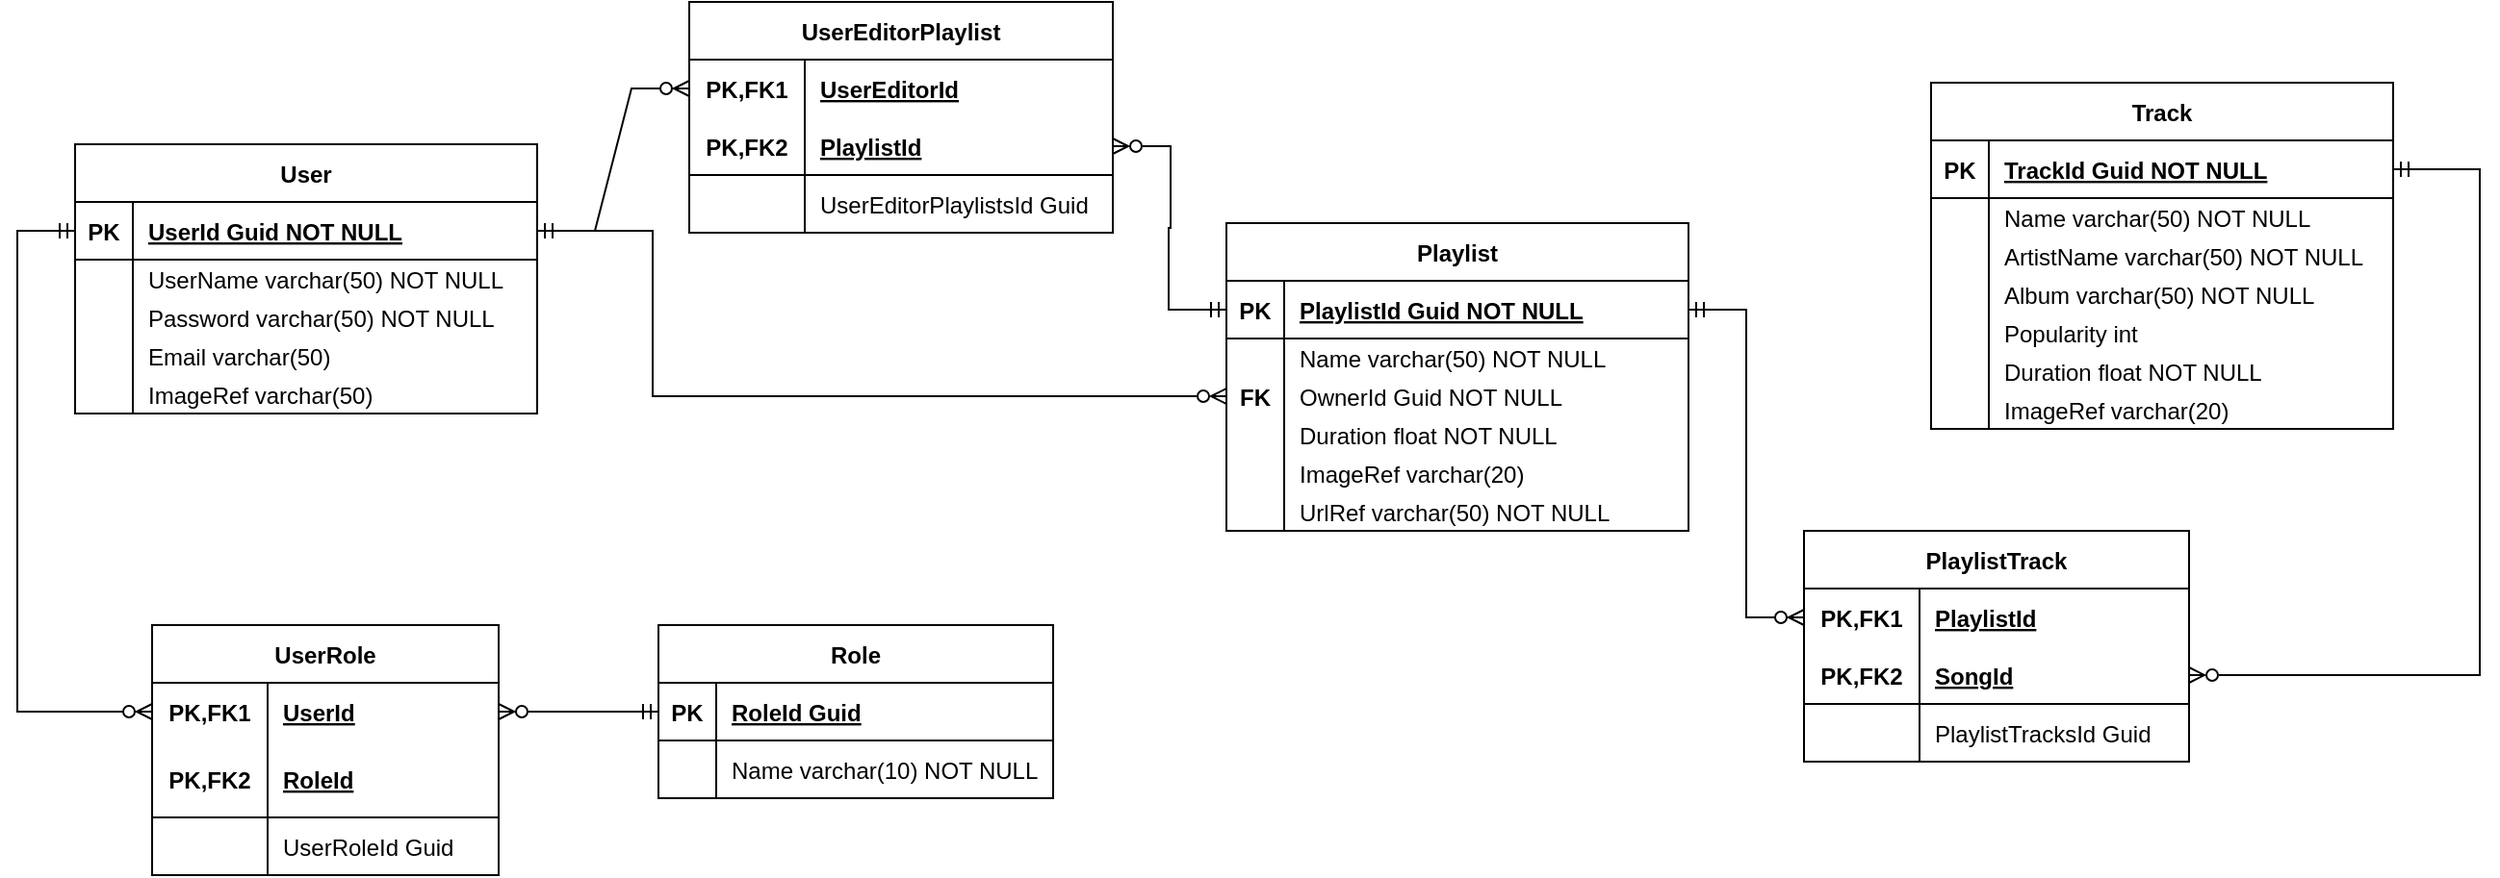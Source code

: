 <mxfile version="20.8.21" type="device"><diagram id="R2lEEEUBdFMjLlhIrx00" name="Page-1"><mxGraphModel dx="1780" dy="566" grid="0" gridSize="10" guides="1" tooltips="1" connect="1" arrows="1" fold="1" page="0" pageScale="1" pageWidth="850" pageHeight="1100" math="0" shadow="0" extFonts="Permanent Marker^https://fonts.googleapis.com/css?family=Permanent+Marker"><root><mxCell id="0"/><mxCell id="1" parent="0"/><mxCell id="Uv8uczumRbvuPuM3f4XC-13" value="User" style="shape=table;startSize=30;container=1;collapsible=1;childLayout=tableLayout;fixedRows=1;rowLines=0;fontStyle=1;align=center;resizeLast=1;" parent="1" vertex="1"><mxGeometry x="70" y="270" width="240" height="140" as="geometry"/></mxCell><mxCell id="Uv8uczumRbvuPuM3f4XC-14" value="" style="shape=partialRectangle;collapsible=0;dropTarget=0;pointerEvents=0;fillColor=none;points=[[0,0.5],[1,0.5]];portConstraint=eastwest;top=0;left=0;right=0;bottom=1;" parent="Uv8uczumRbvuPuM3f4XC-13" vertex="1"><mxGeometry y="30" width="240" height="30" as="geometry"/></mxCell><mxCell id="Uv8uczumRbvuPuM3f4XC-15" value="PK" style="shape=partialRectangle;overflow=hidden;connectable=0;fillColor=none;top=0;left=0;bottom=0;right=0;fontStyle=1;" parent="Uv8uczumRbvuPuM3f4XC-14" vertex="1"><mxGeometry width="30" height="30" as="geometry"><mxRectangle width="30" height="30" as="alternateBounds"/></mxGeometry></mxCell><mxCell id="Uv8uczumRbvuPuM3f4XC-16" value="UserId Guid NOT NULL " style="shape=partialRectangle;overflow=hidden;connectable=0;fillColor=none;top=0;left=0;bottom=0;right=0;align=left;spacingLeft=6;fontStyle=5;" parent="Uv8uczumRbvuPuM3f4XC-14" vertex="1"><mxGeometry x="30" width="210" height="30" as="geometry"><mxRectangle width="210" height="30" as="alternateBounds"/></mxGeometry></mxCell><mxCell id="Uv8uczumRbvuPuM3f4XC-17" value="" style="shape=partialRectangle;collapsible=0;dropTarget=0;pointerEvents=0;fillColor=none;points=[[0,0.5],[1,0.5]];portConstraint=eastwest;top=0;left=0;right=0;bottom=0;" parent="Uv8uczumRbvuPuM3f4XC-13" vertex="1"><mxGeometry y="60" width="240" height="20" as="geometry"/></mxCell><mxCell id="Uv8uczumRbvuPuM3f4XC-18" value="" style="shape=partialRectangle;overflow=hidden;connectable=0;fillColor=none;top=0;left=0;bottom=0;right=0;" parent="Uv8uczumRbvuPuM3f4XC-17" vertex="1"><mxGeometry width="30" height="20" as="geometry"><mxRectangle width="30" height="20" as="alternateBounds"/></mxGeometry></mxCell><mxCell id="Uv8uczumRbvuPuM3f4XC-19" value="UserName varchar(50) NOT NULL" style="shape=partialRectangle;overflow=hidden;connectable=0;fillColor=none;top=0;left=0;bottom=0;right=0;align=left;spacingLeft=6;" parent="Uv8uczumRbvuPuM3f4XC-17" vertex="1"><mxGeometry x="30" width="210" height="20" as="geometry"><mxRectangle width="210" height="20" as="alternateBounds"/></mxGeometry></mxCell><mxCell id="Uv8uczumRbvuPuM3f4XC-26" value="" style="shape=partialRectangle;collapsible=0;dropTarget=0;pointerEvents=0;fillColor=none;points=[[0,0.5],[1,0.5]];portConstraint=eastwest;top=0;left=0;right=0;bottom=0;" parent="Uv8uczumRbvuPuM3f4XC-13" vertex="1"><mxGeometry y="80" width="240" height="20" as="geometry"/></mxCell><mxCell id="Uv8uczumRbvuPuM3f4XC-27" value="" style="shape=partialRectangle;overflow=hidden;connectable=0;fillColor=none;top=0;left=0;bottom=0;right=0;" parent="Uv8uczumRbvuPuM3f4XC-26" vertex="1"><mxGeometry width="30" height="20" as="geometry"><mxRectangle width="30" height="20" as="alternateBounds"/></mxGeometry></mxCell><mxCell id="Uv8uczumRbvuPuM3f4XC-28" value="Password varchar(50) NOT NULL" style="shape=partialRectangle;overflow=hidden;connectable=0;fillColor=none;top=0;left=0;bottom=0;right=0;align=left;spacingLeft=6;" parent="Uv8uczumRbvuPuM3f4XC-26" vertex="1"><mxGeometry x="30" width="210" height="20" as="geometry"><mxRectangle width="210" height="20" as="alternateBounds"/></mxGeometry></mxCell><mxCell id="Uv8uczumRbvuPuM3f4XC-32" value="" style="shape=partialRectangle;collapsible=0;dropTarget=0;pointerEvents=0;fillColor=none;points=[[0,0.5],[1,0.5]];portConstraint=eastwest;top=0;left=0;right=0;bottom=0;" parent="Uv8uczumRbvuPuM3f4XC-13" vertex="1"><mxGeometry y="100" width="240" height="20" as="geometry"/></mxCell><mxCell id="Uv8uczumRbvuPuM3f4XC-33" value="" style="shape=partialRectangle;overflow=hidden;connectable=0;fillColor=none;top=0;left=0;bottom=0;right=0;" parent="Uv8uczumRbvuPuM3f4XC-32" vertex="1"><mxGeometry width="30" height="20" as="geometry"><mxRectangle width="30" height="20" as="alternateBounds"/></mxGeometry></mxCell><mxCell id="Uv8uczumRbvuPuM3f4XC-34" value="Email varchar(50) " style="shape=partialRectangle;overflow=hidden;connectable=0;fillColor=none;top=0;left=0;bottom=0;right=0;align=left;spacingLeft=6;" parent="Uv8uczumRbvuPuM3f4XC-32" vertex="1"><mxGeometry x="30" width="210" height="20" as="geometry"><mxRectangle width="210" height="20" as="alternateBounds"/></mxGeometry></mxCell><mxCell id="Uv8uczumRbvuPuM3f4XC-20" value="" style="shape=partialRectangle;collapsible=0;dropTarget=0;pointerEvents=0;fillColor=none;points=[[0,0.5],[1,0.5]];portConstraint=eastwest;top=0;left=0;right=0;bottom=0;" parent="Uv8uczumRbvuPuM3f4XC-13" vertex="1"><mxGeometry y="120" width="240" height="20" as="geometry"/></mxCell><mxCell id="Uv8uczumRbvuPuM3f4XC-21" value="" style="shape=partialRectangle;overflow=hidden;connectable=0;fillColor=none;top=0;left=0;bottom=0;right=0;" parent="Uv8uczumRbvuPuM3f4XC-20" vertex="1"><mxGeometry width="30" height="20" as="geometry"><mxRectangle width="30" height="20" as="alternateBounds"/></mxGeometry></mxCell><mxCell id="Uv8uczumRbvuPuM3f4XC-22" value="ImageRef varchar(50)" style="shape=partialRectangle;overflow=hidden;connectable=0;fillColor=none;top=0;left=0;bottom=0;right=0;align=left;spacingLeft=6;" parent="Uv8uczumRbvuPuM3f4XC-20" vertex="1"><mxGeometry x="30" width="210" height="20" as="geometry"><mxRectangle width="210" height="20" as="alternateBounds"/></mxGeometry></mxCell><mxCell id="Uv8uczumRbvuPuM3f4XC-35" value="Track" style="shape=table;startSize=30;container=1;collapsible=1;childLayout=tableLayout;fixedRows=1;rowLines=0;fontStyle=1;align=center;resizeLast=1;" parent="1" vertex="1"><mxGeometry x="1034" y="238" width="240" height="180" as="geometry"/></mxCell><mxCell id="Uv8uczumRbvuPuM3f4XC-36" value="" style="shape=partialRectangle;collapsible=0;dropTarget=0;pointerEvents=0;fillColor=none;points=[[0,0.5],[1,0.5]];portConstraint=eastwest;top=0;left=0;right=0;bottom=1;" parent="Uv8uczumRbvuPuM3f4XC-35" vertex="1"><mxGeometry y="30" width="240" height="30" as="geometry"/></mxCell><mxCell id="Uv8uczumRbvuPuM3f4XC-37" value="PK" style="shape=partialRectangle;overflow=hidden;connectable=0;fillColor=none;top=0;left=0;bottom=0;right=0;fontStyle=1;" parent="Uv8uczumRbvuPuM3f4XC-36" vertex="1"><mxGeometry width="30" height="30" as="geometry"><mxRectangle width="30" height="30" as="alternateBounds"/></mxGeometry></mxCell><mxCell id="Uv8uczumRbvuPuM3f4XC-38" value="TrackId Guid NOT NULL " style="shape=partialRectangle;overflow=hidden;connectable=0;fillColor=none;top=0;left=0;bottom=0;right=0;align=left;spacingLeft=6;fontStyle=5;" parent="Uv8uczumRbvuPuM3f4XC-36" vertex="1"><mxGeometry x="30" width="210" height="30" as="geometry"><mxRectangle width="210" height="30" as="alternateBounds"/></mxGeometry></mxCell><mxCell id="Uv8uczumRbvuPuM3f4XC-39" value="" style="shape=partialRectangle;collapsible=0;dropTarget=0;pointerEvents=0;fillColor=none;points=[[0,0.5],[1,0.5]];portConstraint=eastwest;top=0;left=0;right=0;bottom=0;" parent="Uv8uczumRbvuPuM3f4XC-35" vertex="1"><mxGeometry y="60" width="240" height="20" as="geometry"/></mxCell><mxCell id="Uv8uczumRbvuPuM3f4XC-40" value="" style="shape=partialRectangle;overflow=hidden;connectable=0;fillColor=none;top=0;left=0;bottom=0;right=0;" parent="Uv8uczumRbvuPuM3f4XC-39" vertex="1"><mxGeometry width="30" height="20" as="geometry"><mxRectangle width="30" height="20" as="alternateBounds"/></mxGeometry></mxCell><mxCell id="Uv8uczumRbvuPuM3f4XC-41" value="Name varchar(50) NOT NULL" style="shape=partialRectangle;overflow=hidden;connectable=0;fillColor=none;top=0;left=0;bottom=0;right=0;align=left;spacingLeft=6;" parent="Uv8uczumRbvuPuM3f4XC-39" vertex="1"><mxGeometry x="30" width="210" height="20" as="geometry"><mxRectangle width="210" height="20" as="alternateBounds"/></mxGeometry></mxCell><mxCell id="Uv8uczumRbvuPuM3f4XC-45" value="" style="shape=partialRectangle;collapsible=0;dropTarget=0;pointerEvents=0;fillColor=none;points=[[0,0.5],[1,0.5]];portConstraint=eastwest;top=0;left=0;right=0;bottom=0;" parent="Uv8uczumRbvuPuM3f4XC-35" vertex="1"><mxGeometry y="80" width="240" height="20" as="geometry"/></mxCell><mxCell id="Uv8uczumRbvuPuM3f4XC-46" value="" style="shape=partialRectangle;overflow=hidden;connectable=0;fillColor=none;top=0;left=0;bottom=0;right=0;fontStyle=1" parent="Uv8uczumRbvuPuM3f4XC-45" vertex="1"><mxGeometry width="30" height="20" as="geometry"><mxRectangle width="30" height="20" as="alternateBounds"/></mxGeometry></mxCell><mxCell id="Uv8uczumRbvuPuM3f4XC-47" value="ArtistName varchar(50) NOT NULL" style="shape=partialRectangle;overflow=hidden;connectable=0;fillColor=none;top=0;left=0;bottom=0;right=0;align=left;spacingLeft=6;" parent="Uv8uczumRbvuPuM3f4XC-45" vertex="1"><mxGeometry x="30" width="210" height="20" as="geometry"><mxRectangle width="210" height="20" as="alternateBounds"/></mxGeometry></mxCell><mxCell id="Uv8uczumRbvuPuM3f4XC-160" value="" style="shape=partialRectangle;collapsible=0;dropTarget=0;pointerEvents=0;fillColor=none;points=[[0,0.5],[1,0.5]];portConstraint=eastwest;top=0;left=0;right=0;bottom=0;" parent="Uv8uczumRbvuPuM3f4XC-35" vertex="1"><mxGeometry y="100" width="240" height="20" as="geometry"/></mxCell><mxCell id="Uv8uczumRbvuPuM3f4XC-161" value="" style="shape=partialRectangle;overflow=hidden;connectable=0;fillColor=none;top=0;left=0;bottom=0;right=0;fontStyle=1" parent="Uv8uczumRbvuPuM3f4XC-160" vertex="1"><mxGeometry width="30" height="20" as="geometry"><mxRectangle width="30" height="20" as="alternateBounds"/></mxGeometry></mxCell><mxCell id="Uv8uczumRbvuPuM3f4XC-162" value="Album varchar(50) NOT NULL" style="shape=partialRectangle;overflow=hidden;connectable=0;fillColor=none;top=0;left=0;bottom=0;right=0;align=left;spacingLeft=6;" parent="Uv8uczumRbvuPuM3f4XC-160" vertex="1"><mxGeometry x="30" width="210" height="20" as="geometry"><mxRectangle width="210" height="20" as="alternateBounds"/></mxGeometry></mxCell><mxCell id="Uv8uczumRbvuPuM3f4XC-48" value="" style="shape=partialRectangle;collapsible=0;dropTarget=0;pointerEvents=0;fillColor=none;points=[[0,0.5],[1,0.5]];portConstraint=eastwest;top=0;left=0;right=0;bottom=0;" parent="Uv8uczumRbvuPuM3f4XC-35" vertex="1"><mxGeometry y="120" width="240" height="20" as="geometry"/></mxCell><mxCell id="Uv8uczumRbvuPuM3f4XC-49" value="" style="shape=partialRectangle;overflow=hidden;connectable=0;fillColor=none;top=0;left=0;bottom=0;right=0;" parent="Uv8uczumRbvuPuM3f4XC-48" vertex="1"><mxGeometry width="30" height="20" as="geometry"><mxRectangle width="30" height="20" as="alternateBounds"/></mxGeometry></mxCell><mxCell id="Uv8uczumRbvuPuM3f4XC-50" value="Popularity int" style="shape=partialRectangle;overflow=hidden;connectable=0;fillColor=none;top=0;left=0;bottom=0;right=0;align=left;spacingLeft=6;" parent="Uv8uczumRbvuPuM3f4XC-48" vertex="1"><mxGeometry x="30" width="210" height="20" as="geometry"><mxRectangle width="210" height="20" as="alternateBounds"/></mxGeometry></mxCell><mxCell id="Uv8uczumRbvuPuM3f4XC-51" value="" style="shape=partialRectangle;collapsible=0;dropTarget=0;pointerEvents=0;fillColor=none;points=[[0,0.5],[1,0.5]];portConstraint=eastwest;top=0;left=0;right=0;bottom=0;" parent="Uv8uczumRbvuPuM3f4XC-35" vertex="1"><mxGeometry y="140" width="240" height="20" as="geometry"/></mxCell><mxCell id="Uv8uczumRbvuPuM3f4XC-52" value="" style="shape=partialRectangle;overflow=hidden;connectable=0;fillColor=none;top=0;left=0;bottom=0;right=0;" parent="Uv8uczumRbvuPuM3f4XC-51" vertex="1"><mxGeometry width="30" height="20" as="geometry"><mxRectangle width="30" height="20" as="alternateBounds"/></mxGeometry></mxCell><mxCell id="Uv8uczumRbvuPuM3f4XC-53" value="Duration float NOT NULL" style="shape=partialRectangle;overflow=hidden;connectable=0;fillColor=none;top=0;left=0;bottom=0;right=0;align=left;spacingLeft=6;" parent="Uv8uczumRbvuPuM3f4XC-51" vertex="1"><mxGeometry x="30" width="210" height="20" as="geometry"><mxRectangle width="210" height="20" as="alternateBounds"/></mxGeometry></mxCell><mxCell id="Uv8uczumRbvuPuM3f4XC-83" value="" style="shape=partialRectangle;collapsible=0;dropTarget=0;pointerEvents=0;fillColor=none;points=[[0,0.5],[1,0.5]];portConstraint=eastwest;top=0;left=0;right=0;bottom=0;" parent="Uv8uczumRbvuPuM3f4XC-35" vertex="1"><mxGeometry y="160" width="240" height="20" as="geometry"/></mxCell><mxCell id="Uv8uczumRbvuPuM3f4XC-84" value="" style="shape=partialRectangle;overflow=hidden;connectable=0;fillColor=none;top=0;left=0;bottom=0;right=0;" parent="Uv8uczumRbvuPuM3f4XC-83" vertex="1"><mxGeometry width="30" height="20" as="geometry"><mxRectangle width="30" height="20" as="alternateBounds"/></mxGeometry></mxCell><mxCell id="Uv8uczumRbvuPuM3f4XC-85" value="ImageRef varchar(20)" style="shape=partialRectangle;overflow=hidden;connectable=0;fillColor=none;top=0;left=0;bottom=0;right=0;align=left;spacingLeft=6;" parent="Uv8uczumRbvuPuM3f4XC-83" vertex="1"><mxGeometry x="30" width="210" height="20" as="geometry"><mxRectangle width="210" height="20" as="alternateBounds"/></mxGeometry></mxCell><mxCell id="Uv8uczumRbvuPuM3f4XC-86" value="Playlist" style="shape=table;startSize=30;container=1;collapsible=1;childLayout=tableLayout;fixedRows=1;rowLines=0;fontStyle=1;align=center;resizeLast=1;" parent="1" vertex="1"><mxGeometry x="668" y="311" width="240" height="160" as="geometry"/></mxCell><mxCell id="Uv8uczumRbvuPuM3f4XC-87" value="" style="shape=partialRectangle;collapsible=0;dropTarget=0;pointerEvents=0;fillColor=none;points=[[0,0.5],[1,0.5]];portConstraint=eastwest;top=0;left=0;right=0;bottom=1;" parent="Uv8uczumRbvuPuM3f4XC-86" vertex="1"><mxGeometry y="30" width="240" height="30" as="geometry"/></mxCell><mxCell id="Uv8uczumRbvuPuM3f4XC-88" value="PK" style="shape=partialRectangle;overflow=hidden;connectable=0;fillColor=none;top=0;left=0;bottom=0;right=0;fontStyle=1;" parent="Uv8uczumRbvuPuM3f4XC-87" vertex="1"><mxGeometry width="30" height="30" as="geometry"><mxRectangle width="30" height="30" as="alternateBounds"/></mxGeometry></mxCell><mxCell id="Uv8uczumRbvuPuM3f4XC-89" value="PlaylistId Guid NOT NULL " style="shape=partialRectangle;overflow=hidden;connectable=0;fillColor=none;top=0;left=0;bottom=0;right=0;align=left;spacingLeft=6;fontStyle=5;" parent="Uv8uczumRbvuPuM3f4XC-87" vertex="1"><mxGeometry x="30" width="210" height="30" as="geometry"><mxRectangle width="210" height="30" as="alternateBounds"/></mxGeometry></mxCell><mxCell id="Uv8uczumRbvuPuM3f4XC-90" value="" style="shape=partialRectangle;collapsible=0;dropTarget=0;pointerEvents=0;fillColor=none;points=[[0,0.5],[1,0.5]];portConstraint=eastwest;top=0;left=0;right=0;bottom=0;" parent="Uv8uczumRbvuPuM3f4XC-86" vertex="1"><mxGeometry y="60" width="240" height="20" as="geometry"/></mxCell><mxCell id="Uv8uczumRbvuPuM3f4XC-91" value="" style="shape=partialRectangle;overflow=hidden;connectable=0;fillColor=none;top=0;left=0;bottom=0;right=0;" parent="Uv8uczumRbvuPuM3f4XC-90" vertex="1"><mxGeometry width="30" height="20" as="geometry"><mxRectangle width="30" height="20" as="alternateBounds"/></mxGeometry></mxCell><mxCell id="Uv8uczumRbvuPuM3f4XC-92" value="Name varchar(50) NOT NULL" style="shape=partialRectangle;overflow=hidden;connectable=0;fillColor=none;top=0;left=0;bottom=0;right=0;align=left;spacingLeft=6;" parent="Uv8uczumRbvuPuM3f4XC-90" vertex="1"><mxGeometry x="30" width="210" height="20" as="geometry"><mxRectangle width="210" height="20" as="alternateBounds"/></mxGeometry></mxCell><mxCell id="Uv8uczumRbvuPuM3f4XC-93" value="" style="shape=partialRectangle;collapsible=0;dropTarget=0;pointerEvents=0;fillColor=none;points=[[0,0.5],[1,0.5]];portConstraint=eastwest;top=0;left=0;right=0;bottom=0;" parent="Uv8uczumRbvuPuM3f4XC-86" vertex="1"><mxGeometry y="80" width="240" height="20" as="geometry"/></mxCell><mxCell id="Uv8uczumRbvuPuM3f4XC-94" value="FK" style="shape=partialRectangle;overflow=hidden;connectable=0;fillColor=none;top=0;left=0;bottom=0;right=0;fontStyle=1" parent="Uv8uczumRbvuPuM3f4XC-93" vertex="1"><mxGeometry width="30" height="20" as="geometry"><mxRectangle width="30" height="20" as="alternateBounds"/></mxGeometry></mxCell><mxCell id="Uv8uczumRbvuPuM3f4XC-95" value="OwnerId Guid NOT NULL" style="shape=partialRectangle;overflow=hidden;connectable=0;fillColor=none;top=0;left=0;bottom=0;right=0;align=left;spacingLeft=6;" parent="Uv8uczumRbvuPuM3f4XC-93" vertex="1"><mxGeometry x="30" width="210" height="20" as="geometry"><mxRectangle width="210" height="20" as="alternateBounds"/></mxGeometry></mxCell><mxCell id="Uv8uczumRbvuPuM3f4XC-99" value="" style="shape=partialRectangle;collapsible=0;dropTarget=0;pointerEvents=0;fillColor=none;points=[[0,0.5],[1,0.5]];portConstraint=eastwest;top=0;left=0;right=0;bottom=0;" parent="Uv8uczumRbvuPuM3f4XC-86" vertex="1"><mxGeometry y="100" width="240" height="20" as="geometry"/></mxCell><mxCell id="Uv8uczumRbvuPuM3f4XC-100" value="" style="shape=partialRectangle;overflow=hidden;connectable=0;fillColor=none;top=0;left=0;bottom=0;right=0;" parent="Uv8uczumRbvuPuM3f4XC-99" vertex="1"><mxGeometry width="30" height="20" as="geometry"><mxRectangle width="30" height="20" as="alternateBounds"/></mxGeometry></mxCell><mxCell id="Uv8uczumRbvuPuM3f4XC-101" value="Duration float NOT NULL" style="shape=partialRectangle;overflow=hidden;connectable=0;fillColor=none;top=0;left=0;bottom=0;right=0;align=left;spacingLeft=6;" parent="Uv8uczumRbvuPuM3f4XC-99" vertex="1"><mxGeometry x="30" width="210" height="20" as="geometry"><mxRectangle width="210" height="20" as="alternateBounds"/></mxGeometry></mxCell><mxCell id="Uv8uczumRbvuPuM3f4XC-102" value="" style="shape=partialRectangle;collapsible=0;dropTarget=0;pointerEvents=0;fillColor=none;points=[[0,0.5],[1,0.5]];portConstraint=eastwest;top=0;left=0;right=0;bottom=0;" parent="Uv8uczumRbvuPuM3f4XC-86" vertex="1"><mxGeometry y="120" width="240" height="20" as="geometry"/></mxCell><mxCell id="Uv8uczumRbvuPuM3f4XC-103" value="" style="shape=partialRectangle;overflow=hidden;connectable=0;fillColor=none;top=0;left=0;bottom=0;right=0;" parent="Uv8uczumRbvuPuM3f4XC-102" vertex="1"><mxGeometry width="30" height="20" as="geometry"><mxRectangle width="30" height="20" as="alternateBounds"/></mxGeometry></mxCell><mxCell id="Uv8uczumRbvuPuM3f4XC-104" value="ImageRef varchar(20)" style="shape=partialRectangle;overflow=hidden;connectable=0;fillColor=none;top=0;left=0;bottom=0;right=0;align=left;spacingLeft=6;" parent="Uv8uczumRbvuPuM3f4XC-102" vertex="1"><mxGeometry x="30" width="210" height="20" as="geometry"><mxRectangle width="210" height="20" as="alternateBounds"/></mxGeometry></mxCell><mxCell id="Uv8uczumRbvuPuM3f4XC-105" value="" style="shape=partialRectangle;collapsible=0;dropTarget=0;pointerEvents=0;fillColor=none;points=[[0,0.5],[1,0.5]];portConstraint=eastwest;top=0;left=0;right=0;bottom=0;" parent="Uv8uczumRbvuPuM3f4XC-86" vertex="1"><mxGeometry y="140" width="240" height="20" as="geometry"/></mxCell><mxCell id="Uv8uczumRbvuPuM3f4XC-106" value="" style="shape=partialRectangle;overflow=hidden;connectable=0;fillColor=none;top=0;left=0;bottom=0;right=0;" parent="Uv8uczumRbvuPuM3f4XC-105" vertex="1"><mxGeometry width="30" height="20" as="geometry"><mxRectangle width="30" height="20" as="alternateBounds"/></mxGeometry></mxCell><mxCell id="Uv8uczumRbvuPuM3f4XC-107" value="UrlRef varchar(50) NOT NULL" style="shape=partialRectangle;overflow=hidden;connectable=0;fillColor=none;top=0;left=0;bottom=0;right=0;align=left;spacingLeft=6;" parent="Uv8uczumRbvuPuM3f4XC-105" vertex="1"><mxGeometry x="30" width="210" height="20" as="geometry"><mxRectangle width="210" height="20" as="alternateBounds"/></mxGeometry></mxCell><mxCell id="Uv8uczumRbvuPuM3f4XC-130" value="" style="edgeStyle=entityRelationEdgeStyle;fontSize=12;html=1;endArrow=ERzeroToMany;startArrow=ERmandOne;rounded=0;exitX=1;exitY=0.5;exitDx=0;exitDy=0;entryX=0;entryY=0.5;entryDx=0;entryDy=0;" parent="1" source="Uv8uczumRbvuPuM3f4XC-14" target="Uv8uczumRbvuPuM3f4XC-132" edge="1"><mxGeometry width="100" height="100" relative="1" as="geometry"><mxPoint x="210" y="370" as="sourcePoint"/><mxPoint x="440" y="320" as="targetPoint"/></mxGeometry></mxCell><mxCell id="Uv8uczumRbvuPuM3f4XC-131" value="UserEditorPlaylist" style="shape=table;startSize=30;container=1;collapsible=1;childLayout=tableLayout;fixedRows=1;rowLines=0;fontStyle=1;align=center;resizeLast=1;" parent="1" vertex="1"><mxGeometry x="389" y="196" width="220" height="120" as="geometry"/></mxCell><mxCell id="Uv8uczumRbvuPuM3f4XC-132" value="" style="shape=tableRow;horizontal=0;startSize=0;swimlaneHead=0;swimlaneBody=0;fillColor=none;collapsible=0;dropTarget=0;points=[[0,0.5],[1,0.5]];portConstraint=eastwest;top=0;left=0;right=0;bottom=0;" parent="Uv8uczumRbvuPuM3f4XC-131" vertex="1"><mxGeometry y="30" width="220" height="30" as="geometry"/></mxCell><mxCell id="Uv8uczumRbvuPuM3f4XC-133" value="PK,FK1" style="shape=partialRectangle;connectable=0;fillColor=none;top=0;left=0;bottom=0;right=0;fontStyle=1;overflow=hidden;" parent="Uv8uczumRbvuPuM3f4XC-132" vertex="1"><mxGeometry width="60" height="30" as="geometry"><mxRectangle width="60" height="30" as="alternateBounds"/></mxGeometry></mxCell><mxCell id="Uv8uczumRbvuPuM3f4XC-134" value="UserEditorId" style="shape=partialRectangle;connectable=0;fillColor=none;top=0;left=0;bottom=0;right=0;align=left;spacingLeft=6;fontStyle=5;overflow=hidden;" parent="Uv8uczumRbvuPuM3f4XC-132" vertex="1"><mxGeometry x="60" width="160" height="30" as="geometry"><mxRectangle width="160" height="30" as="alternateBounds"/></mxGeometry></mxCell><mxCell id="Uv8uczumRbvuPuM3f4XC-135" value="" style="shape=tableRow;horizontal=0;startSize=0;swimlaneHead=0;swimlaneBody=0;fillColor=none;collapsible=0;dropTarget=0;points=[[0,0.5],[1,0.5]];portConstraint=eastwest;top=0;left=0;right=0;bottom=1;" parent="Uv8uczumRbvuPuM3f4XC-131" vertex="1"><mxGeometry y="60" width="220" height="30" as="geometry"/></mxCell><mxCell id="Uv8uczumRbvuPuM3f4XC-136" value="PK,FK2" style="shape=partialRectangle;connectable=0;fillColor=none;top=0;left=0;bottom=0;right=0;fontStyle=1;overflow=hidden;" parent="Uv8uczumRbvuPuM3f4XC-135" vertex="1"><mxGeometry width="60" height="30" as="geometry"><mxRectangle width="60" height="30" as="alternateBounds"/></mxGeometry></mxCell><mxCell id="Uv8uczumRbvuPuM3f4XC-137" value="PlaylistId" style="shape=partialRectangle;connectable=0;fillColor=none;top=0;left=0;bottom=0;right=0;align=left;spacingLeft=6;fontStyle=5;overflow=hidden;" parent="Uv8uczumRbvuPuM3f4XC-135" vertex="1"><mxGeometry x="60" width="160" height="30" as="geometry"><mxRectangle width="160" height="30" as="alternateBounds"/></mxGeometry></mxCell><mxCell id="Uv8uczumRbvuPuM3f4XC-138" value="" style="shape=tableRow;horizontal=0;startSize=0;swimlaneHead=0;swimlaneBody=0;fillColor=none;collapsible=0;dropTarget=0;points=[[0,0.5],[1,0.5]];portConstraint=eastwest;top=0;left=0;right=0;bottom=0;" parent="Uv8uczumRbvuPuM3f4XC-131" vertex="1"><mxGeometry y="90" width="220" height="30" as="geometry"/></mxCell><mxCell id="Uv8uczumRbvuPuM3f4XC-139" value="" style="shape=partialRectangle;connectable=0;fillColor=none;top=0;left=0;bottom=0;right=0;editable=1;overflow=hidden;" parent="Uv8uczumRbvuPuM3f4XC-138" vertex="1"><mxGeometry width="60" height="30" as="geometry"><mxRectangle width="60" height="30" as="alternateBounds"/></mxGeometry></mxCell><mxCell id="Uv8uczumRbvuPuM3f4XC-140" value="UserEditorPlaylistsId Guid " style="shape=partialRectangle;connectable=0;fillColor=none;top=0;left=0;bottom=0;right=0;align=left;spacingLeft=6;overflow=hidden;" parent="Uv8uczumRbvuPuM3f4XC-138" vertex="1"><mxGeometry x="60" width="160" height="30" as="geometry"><mxRectangle width="160" height="30" as="alternateBounds"/></mxGeometry></mxCell><mxCell id="Uv8uczumRbvuPuM3f4XC-145" value="" style="edgeStyle=entityRelationEdgeStyle;fontSize=12;html=1;endArrow=ERmandOne;startArrow=ERzeroToMany;rounded=0;startFill=0;endFill=0;entryX=0;entryY=0.5;entryDx=0;entryDy=0;exitX=1;exitY=0.5;exitDx=0;exitDy=0;" parent="1" source="Uv8uczumRbvuPuM3f4XC-135" target="Uv8uczumRbvuPuM3f4XC-87" edge="1"><mxGeometry width="100" height="100" relative="1" as="geometry"><mxPoint x="720" y="370" as="sourcePoint"/><mxPoint x="500" y="450" as="targetPoint"/></mxGeometry></mxCell><mxCell id="Uv8uczumRbvuPuM3f4XC-146" value="" style="edgeStyle=orthogonalEdgeStyle;fontSize=12;html=1;endArrow=ERzeroToMany;startArrow=ERmandOne;rounded=0;exitX=1;exitY=0.5;exitDx=0;exitDy=0;entryX=0;entryY=0.5;entryDx=0;entryDy=0;endFill=0;" parent="1" source="Uv8uczumRbvuPuM3f4XC-14" target="Uv8uczumRbvuPuM3f4XC-93" edge="1"><mxGeometry width="100" height="100" relative="1" as="geometry"><mxPoint x="760" y="500" as="sourcePoint"/><mxPoint x="740" y="370" as="targetPoint"/><Array as="points"><mxPoint x="370" y="315"/><mxPoint x="370" y="401"/></Array></mxGeometry></mxCell><mxCell id="Uv8uczumRbvuPuM3f4XC-147" value="PlaylistTrack" style="shape=table;startSize=30;container=1;collapsible=1;childLayout=tableLayout;fixedRows=1;rowLines=0;fontStyle=1;align=center;resizeLast=1;" parent="1" vertex="1"><mxGeometry x="968" y="471" width="200" height="120" as="geometry"/></mxCell><mxCell id="Uv8uczumRbvuPuM3f4XC-148" value="" style="shape=tableRow;horizontal=0;startSize=0;swimlaneHead=0;swimlaneBody=0;fillColor=none;collapsible=0;dropTarget=0;points=[[0,0.5],[1,0.5]];portConstraint=eastwest;top=0;left=0;right=0;bottom=0;" parent="Uv8uczumRbvuPuM3f4XC-147" vertex="1"><mxGeometry y="30" width="200" height="30" as="geometry"/></mxCell><mxCell id="Uv8uczumRbvuPuM3f4XC-149" value="PK,FK1" style="shape=partialRectangle;connectable=0;fillColor=none;top=0;left=0;bottom=0;right=0;fontStyle=1;overflow=hidden;" parent="Uv8uczumRbvuPuM3f4XC-148" vertex="1"><mxGeometry width="60" height="30" as="geometry"><mxRectangle width="60" height="30" as="alternateBounds"/></mxGeometry></mxCell><mxCell id="Uv8uczumRbvuPuM3f4XC-150" value="PlaylistId" style="shape=partialRectangle;connectable=0;fillColor=none;top=0;left=0;bottom=0;right=0;align=left;spacingLeft=6;fontStyle=5;overflow=hidden;" parent="Uv8uczumRbvuPuM3f4XC-148" vertex="1"><mxGeometry x="60" width="140" height="30" as="geometry"><mxRectangle width="140" height="30" as="alternateBounds"/></mxGeometry></mxCell><mxCell id="Uv8uczumRbvuPuM3f4XC-151" value="" style="shape=tableRow;horizontal=0;startSize=0;swimlaneHead=0;swimlaneBody=0;fillColor=none;collapsible=0;dropTarget=0;points=[[0,0.5],[1,0.5]];portConstraint=eastwest;top=0;left=0;right=0;bottom=1;" parent="Uv8uczumRbvuPuM3f4XC-147" vertex="1"><mxGeometry y="60" width="200" height="30" as="geometry"/></mxCell><mxCell id="Uv8uczumRbvuPuM3f4XC-152" value="PK,FK2" style="shape=partialRectangle;connectable=0;fillColor=none;top=0;left=0;bottom=0;right=0;fontStyle=1;overflow=hidden;" parent="Uv8uczumRbvuPuM3f4XC-151" vertex="1"><mxGeometry width="60" height="30" as="geometry"><mxRectangle width="60" height="30" as="alternateBounds"/></mxGeometry></mxCell><mxCell id="Uv8uczumRbvuPuM3f4XC-153" value="SongId" style="shape=partialRectangle;connectable=0;fillColor=none;top=0;left=0;bottom=0;right=0;align=left;spacingLeft=6;fontStyle=5;overflow=hidden;" parent="Uv8uczumRbvuPuM3f4XC-151" vertex="1"><mxGeometry x="60" width="140" height="30" as="geometry"><mxRectangle width="140" height="30" as="alternateBounds"/></mxGeometry></mxCell><mxCell id="Uv8uczumRbvuPuM3f4XC-154" value="" style="shape=tableRow;horizontal=0;startSize=0;swimlaneHead=0;swimlaneBody=0;fillColor=none;collapsible=0;dropTarget=0;points=[[0,0.5],[1,0.5]];portConstraint=eastwest;top=0;left=0;right=0;bottom=0;" parent="Uv8uczumRbvuPuM3f4XC-147" vertex="1"><mxGeometry y="90" width="200" height="30" as="geometry"/></mxCell><mxCell id="Uv8uczumRbvuPuM3f4XC-155" value="" style="shape=partialRectangle;connectable=0;fillColor=none;top=0;left=0;bottom=0;right=0;editable=1;overflow=hidden;" parent="Uv8uczumRbvuPuM3f4XC-154" vertex="1"><mxGeometry width="60" height="30" as="geometry"><mxRectangle width="60" height="30" as="alternateBounds"/></mxGeometry></mxCell><mxCell id="Uv8uczumRbvuPuM3f4XC-156" value="PlaylistTracksId Guid " style="shape=partialRectangle;connectable=0;fillColor=none;top=0;left=0;bottom=0;right=0;align=left;spacingLeft=6;overflow=hidden;" parent="Uv8uczumRbvuPuM3f4XC-154" vertex="1"><mxGeometry x="60" width="140" height="30" as="geometry"><mxRectangle width="140" height="30" as="alternateBounds"/></mxGeometry></mxCell><mxCell id="Uv8uczumRbvuPuM3f4XC-157" value="" style="edgeStyle=entityRelationEdgeStyle;fontSize=12;html=1;endArrow=ERzeroToMany;startArrow=ERmandOne;rounded=0;entryX=0;entryY=0.5;entryDx=0;entryDy=0;exitX=1;exitY=0.5;exitDx=0;exitDy=0;" parent="1" source="Uv8uczumRbvuPuM3f4XC-87" target="Uv8uczumRbvuPuM3f4XC-148" edge="1"><mxGeometry width="100" height="100" relative="1" as="geometry"><mxPoint x="970" y="630" as="sourcePoint"/><mxPoint x="1170" y="390" as="targetPoint"/></mxGeometry></mxCell><mxCell id="Uv8uczumRbvuPuM3f4XC-158" value="" style="edgeStyle=elbowEdgeStyle;fontSize=12;html=1;endArrow=ERmandOne;startArrow=ERzeroToMany;rounded=0;startFill=0;endFill=0;exitX=1;exitY=0.5;exitDx=0;exitDy=0;entryX=1;entryY=0.5;entryDx=0;entryDy=0;" parent="1" source="Uv8uczumRbvuPuM3f4XC-151" target="Uv8uczumRbvuPuM3f4XC-36" edge="1"><mxGeometry width="100" height="100" relative="1" as="geometry"><mxPoint x="1290" y="290" as="sourcePoint"/><mxPoint x="1550" y="450" as="targetPoint"/><Array as="points"><mxPoint x="1319" y="362"/><mxPoint x="1390" y="420"/></Array></mxGeometry></mxCell><mxCell id="CgM6iVjnHh6UC3HVTKPK-1" value="UserRole" style="shape=table;startSize=30;container=1;collapsible=1;childLayout=tableLayout;fixedRows=1;rowLines=0;fontStyle=1;align=center;resizeLast=1;" parent="1" vertex="1"><mxGeometry x="110" y="520" width="180" height="130" as="geometry"/></mxCell><mxCell id="CgM6iVjnHh6UC3HVTKPK-2" value="" style="shape=tableRow;horizontal=0;startSize=0;swimlaneHead=0;swimlaneBody=0;fillColor=none;collapsible=0;dropTarget=0;points=[[0,0.5],[1,0.5]];portConstraint=eastwest;top=0;left=0;right=0;bottom=0;" parent="CgM6iVjnHh6UC3HVTKPK-1" vertex="1"><mxGeometry y="30" width="180" height="30" as="geometry"/></mxCell><mxCell id="CgM6iVjnHh6UC3HVTKPK-3" value="PK,FK1" style="shape=partialRectangle;connectable=0;fillColor=none;top=0;left=0;bottom=0;right=0;fontStyle=1;overflow=hidden;" parent="CgM6iVjnHh6UC3HVTKPK-2" vertex="1"><mxGeometry width="60" height="30" as="geometry"><mxRectangle width="60" height="30" as="alternateBounds"/></mxGeometry></mxCell><mxCell id="CgM6iVjnHh6UC3HVTKPK-4" value="UserId" style="shape=partialRectangle;connectable=0;fillColor=none;top=0;left=0;bottom=0;right=0;align=left;spacingLeft=6;fontStyle=5;overflow=hidden;" parent="CgM6iVjnHh6UC3HVTKPK-2" vertex="1"><mxGeometry x="60" width="120" height="30" as="geometry"><mxRectangle width="120" height="30" as="alternateBounds"/></mxGeometry></mxCell><mxCell id="CgM6iVjnHh6UC3HVTKPK-5" value="" style="shape=tableRow;horizontal=0;startSize=0;swimlaneHead=0;swimlaneBody=0;fillColor=none;collapsible=0;dropTarget=0;points=[[0,0.5],[1,0.5]];portConstraint=eastwest;top=0;left=0;right=0;bottom=1;" parent="CgM6iVjnHh6UC3HVTKPK-1" vertex="1"><mxGeometry y="60" width="180" height="40" as="geometry"/></mxCell><mxCell id="CgM6iVjnHh6UC3HVTKPK-6" value="PK,FK2" style="shape=partialRectangle;connectable=0;fillColor=none;top=0;left=0;bottom=0;right=0;fontStyle=1;overflow=hidden;" parent="CgM6iVjnHh6UC3HVTKPK-5" vertex="1"><mxGeometry width="60" height="40" as="geometry"><mxRectangle width="60" height="40" as="alternateBounds"/></mxGeometry></mxCell><mxCell id="CgM6iVjnHh6UC3HVTKPK-7" value="RoleId" style="shape=partialRectangle;connectable=0;fillColor=none;top=0;left=0;bottom=0;right=0;align=left;spacingLeft=6;fontStyle=5;overflow=hidden;" parent="CgM6iVjnHh6UC3HVTKPK-5" vertex="1"><mxGeometry x="60" width="120" height="40" as="geometry"><mxRectangle width="120" height="40" as="alternateBounds"/></mxGeometry></mxCell><mxCell id="CgM6iVjnHh6UC3HVTKPK-8" value="" style="shape=tableRow;horizontal=0;startSize=0;swimlaneHead=0;swimlaneBody=0;fillColor=none;collapsible=0;dropTarget=0;points=[[0,0.5],[1,0.5]];portConstraint=eastwest;top=0;left=0;right=0;bottom=0;" parent="CgM6iVjnHh6UC3HVTKPK-1" vertex="1"><mxGeometry y="100" width="180" height="30" as="geometry"/></mxCell><mxCell id="CgM6iVjnHh6UC3HVTKPK-9" value="" style="shape=partialRectangle;connectable=0;fillColor=none;top=0;left=0;bottom=0;right=0;editable=1;overflow=hidden;" parent="CgM6iVjnHh6UC3HVTKPK-8" vertex="1"><mxGeometry width="60" height="30" as="geometry"><mxRectangle width="60" height="30" as="alternateBounds"/></mxGeometry></mxCell><mxCell id="CgM6iVjnHh6UC3HVTKPK-10" value="UserRoleId Guid" style="shape=partialRectangle;connectable=0;fillColor=none;top=0;left=0;bottom=0;right=0;align=left;spacingLeft=6;overflow=hidden;" parent="CgM6iVjnHh6UC3HVTKPK-8" vertex="1"><mxGeometry x="60" width="120" height="30" as="geometry"><mxRectangle width="120" height="30" as="alternateBounds"/></mxGeometry></mxCell><mxCell id="CgM6iVjnHh6UC3HVTKPK-14" value="Role" style="shape=table;startSize=30;container=1;collapsible=1;childLayout=tableLayout;fixedRows=1;rowLines=0;fontStyle=1;align=center;resizeLast=1;" parent="1" vertex="1"><mxGeometry x="373" y="520" width="205.0" height="90" as="geometry"/></mxCell><mxCell id="CgM6iVjnHh6UC3HVTKPK-15" value="" style="shape=tableRow;horizontal=0;startSize=0;swimlaneHead=0;swimlaneBody=0;fillColor=none;collapsible=0;dropTarget=0;points=[[0,0.5],[1,0.5]];portConstraint=eastwest;top=0;left=0;right=0;bottom=1;" parent="CgM6iVjnHh6UC3HVTKPK-14" vertex="1"><mxGeometry y="30" width="205.0" height="30" as="geometry"/></mxCell><mxCell id="CgM6iVjnHh6UC3HVTKPK-16" value="PK" style="shape=partialRectangle;connectable=0;fillColor=none;top=0;left=0;bottom=0;right=0;fontStyle=1;overflow=hidden;" parent="CgM6iVjnHh6UC3HVTKPK-15" vertex="1"><mxGeometry width="30" height="30" as="geometry"><mxRectangle width="30" height="30" as="alternateBounds"/></mxGeometry></mxCell><mxCell id="CgM6iVjnHh6UC3HVTKPK-17" value="RoleId Guid" style="shape=partialRectangle;connectable=0;fillColor=none;top=0;left=0;bottom=0;right=0;align=left;spacingLeft=6;fontStyle=5;overflow=hidden;" parent="CgM6iVjnHh6UC3HVTKPK-15" vertex="1"><mxGeometry x="30" width="175.0" height="30" as="geometry"><mxRectangle width="175.0" height="30" as="alternateBounds"/></mxGeometry></mxCell><mxCell id="CgM6iVjnHh6UC3HVTKPK-18" value="" style="shape=tableRow;horizontal=0;startSize=0;swimlaneHead=0;swimlaneBody=0;fillColor=none;collapsible=0;dropTarget=0;points=[[0,0.5],[1,0.5]];portConstraint=eastwest;top=0;left=0;right=0;bottom=0;" parent="CgM6iVjnHh6UC3HVTKPK-14" vertex="1"><mxGeometry y="60" width="205.0" height="30" as="geometry"/></mxCell><mxCell id="CgM6iVjnHh6UC3HVTKPK-19" value="" style="shape=partialRectangle;connectable=0;fillColor=none;top=0;left=0;bottom=0;right=0;editable=1;overflow=hidden;" parent="CgM6iVjnHh6UC3HVTKPK-18" vertex="1"><mxGeometry width="30" height="30" as="geometry"><mxRectangle width="30" height="30" as="alternateBounds"/></mxGeometry></mxCell><mxCell id="CgM6iVjnHh6UC3HVTKPK-20" value="Name varchar(10) NOT NULL" style="shape=partialRectangle;connectable=0;fillColor=none;top=0;left=0;bottom=0;right=0;align=left;spacingLeft=6;overflow=hidden;" parent="CgM6iVjnHh6UC3HVTKPK-18" vertex="1"><mxGeometry x="30" width="175.0" height="30" as="geometry"><mxRectangle width="175.0" height="30" as="alternateBounds"/></mxGeometry></mxCell><mxCell id="CgM6iVjnHh6UC3HVTKPK-27" value="" style="edgeStyle=elbowEdgeStyle;fontSize=12;html=1;endArrow=ERzeroToMany;startArrow=ERmandOne;rounded=0;entryX=0;entryY=0.5;entryDx=0;entryDy=0;exitX=0;exitY=0.5;exitDx=0;exitDy=0;" parent="1" source="Uv8uczumRbvuPuM3f4XC-14" target="CgM6iVjnHh6UC3HVTKPK-2" edge="1"><mxGeometry width="100" height="100" relative="1" as="geometry"><mxPoint x="-120" y="320" as="sourcePoint"/><mxPoint x="-70" y="460" as="targetPoint"/><Array as="points"><mxPoint x="40" y="420"/></Array></mxGeometry></mxCell><mxCell id="CgM6iVjnHh6UC3HVTKPK-29" value="" style="fontSize=12;html=1;endArrow=ERzeroToMany;startArrow=ERmandOne;rounded=0;exitX=0;exitY=0.5;exitDx=0;exitDy=0;entryX=1;entryY=0.5;entryDx=0;entryDy=0;" parent="1" source="CgM6iVjnHh6UC3HVTKPK-15" target="CgM6iVjnHh6UC3HVTKPK-2" edge="1"><mxGeometry width="100" height="100" relative="1" as="geometry"><mxPoint x="420" y="600" as="sourcePoint"/><mxPoint x="330" y="790" as="targetPoint"/></mxGeometry></mxCell></root></mxGraphModel></diagram></mxfile>